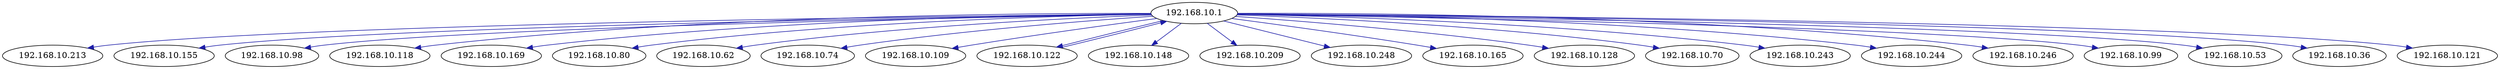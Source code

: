 digraph G {
	"192.168.10.1"->"192.168.10.213" [color="#1E1EA8"];
	"192.168.10.1"->"192.168.10.155" [color="#1E1EA8"];
	"192.168.10.1"->"192.168.10.98" [color="#1E1EA8"];
	"192.168.10.1"->"192.168.10.118" [color="#1E1EA8"];
	"192.168.10.1"->"192.168.10.169" [color="#1E1EA8"];
	"192.168.10.1"->"192.168.10.80" [color="#1E1EA8"];
	"192.168.10.1"->"192.168.10.62" [color="#1E1EA8"];
	"192.168.10.1"->"192.168.10.74" [color="#1E1EA8"];
	"192.168.10.1"->"192.168.10.109" [color="#1E1EA8"];
	"192.168.10.1"->"192.168.10.122" [color="#1E1EA8"];
	"192.168.10.1"->"192.168.10.148" [color="#1E1EA8"];
	"192.168.10.1"->"192.168.10.209" [color="#1E1EA8"];
	"192.168.10.1"->"192.168.10.248" [color="#1E1EA8"];
	"192.168.10.1"->"192.168.10.165" [color="#1E1EA8"];
	"192.168.10.1"->"192.168.10.128" [color="#1E1EA8"];
	"192.168.10.1"->"192.168.10.70" [color="#1E1EA8"];
	"192.168.10.1"->"192.168.10.243" [color="#1E1EA8"];
	"192.168.10.1"->"192.168.10.244" [color="#1E1EA8"];
	"192.168.10.1"->"192.168.10.246" [color="#1E1EA8"];
	"192.168.10.1"->"192.168.10.99" [color="#1E1EA8"];
	"192.168.10.1"->"192.168.10.53" [color="#1E1EA8"];
	"192.168.10.1"->"192.168.10.36" [color="#1E1EA8"];
	"192.168.10.1"->"192.168.10.121" [color="#1E1EA8"];
	"192.168.10.122"->"192.168.10.1" [color="#1E1EA8"];
}